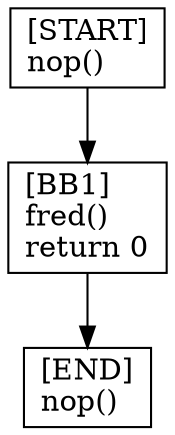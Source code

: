 digraph {
  node [shape=box]
  END [label="[END]\lnop()\l"];
  START [label="[START]\lnop()\l"];
  BB1 [label="[BB1]\lfred()\lreturn 0\l"];
  START -> BB1;
  BB1 -> END;
}
